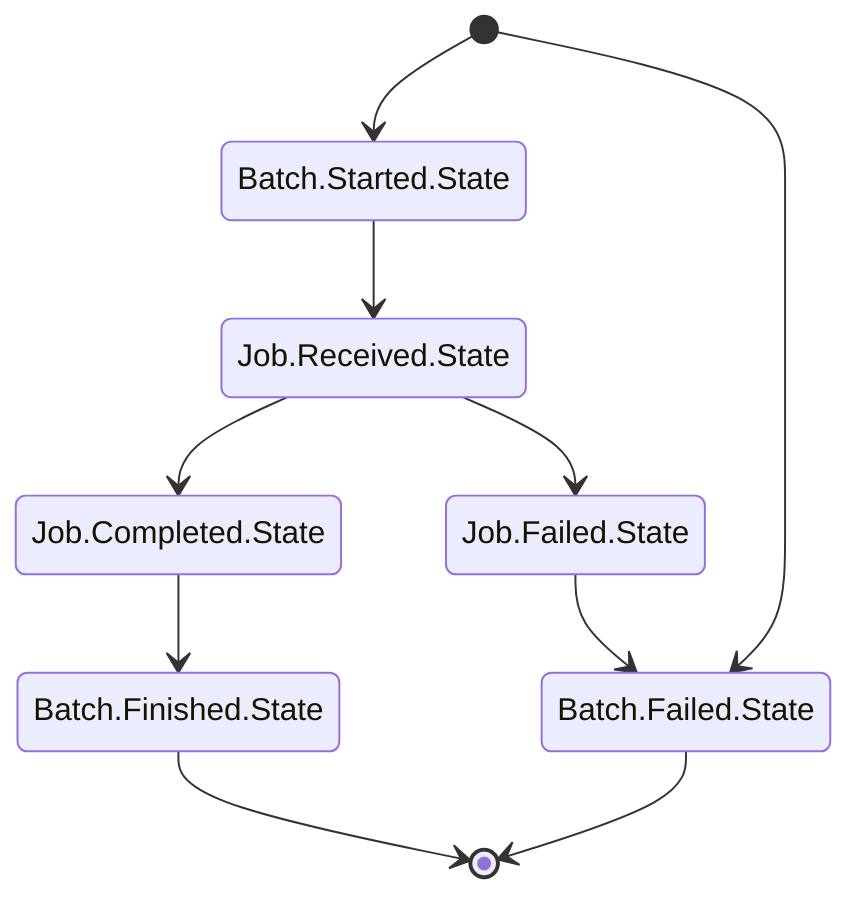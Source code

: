 stateDiagram-v2
    [*] --> Batch.Started.State
    Batch.Started.State --> Job.Received.State
    Job.Received.State --> Job.Completed.State
    Job.Completed.State --> Batch.Finished.State
    Batch.Finished.State --> [*]
    Job.Received.State --> Job.Failed.State
    Job.Failed.State --> Batch.Failed.State
    Batch.Failed.State --> [*]
    [*] --> Batch.Failed.State
